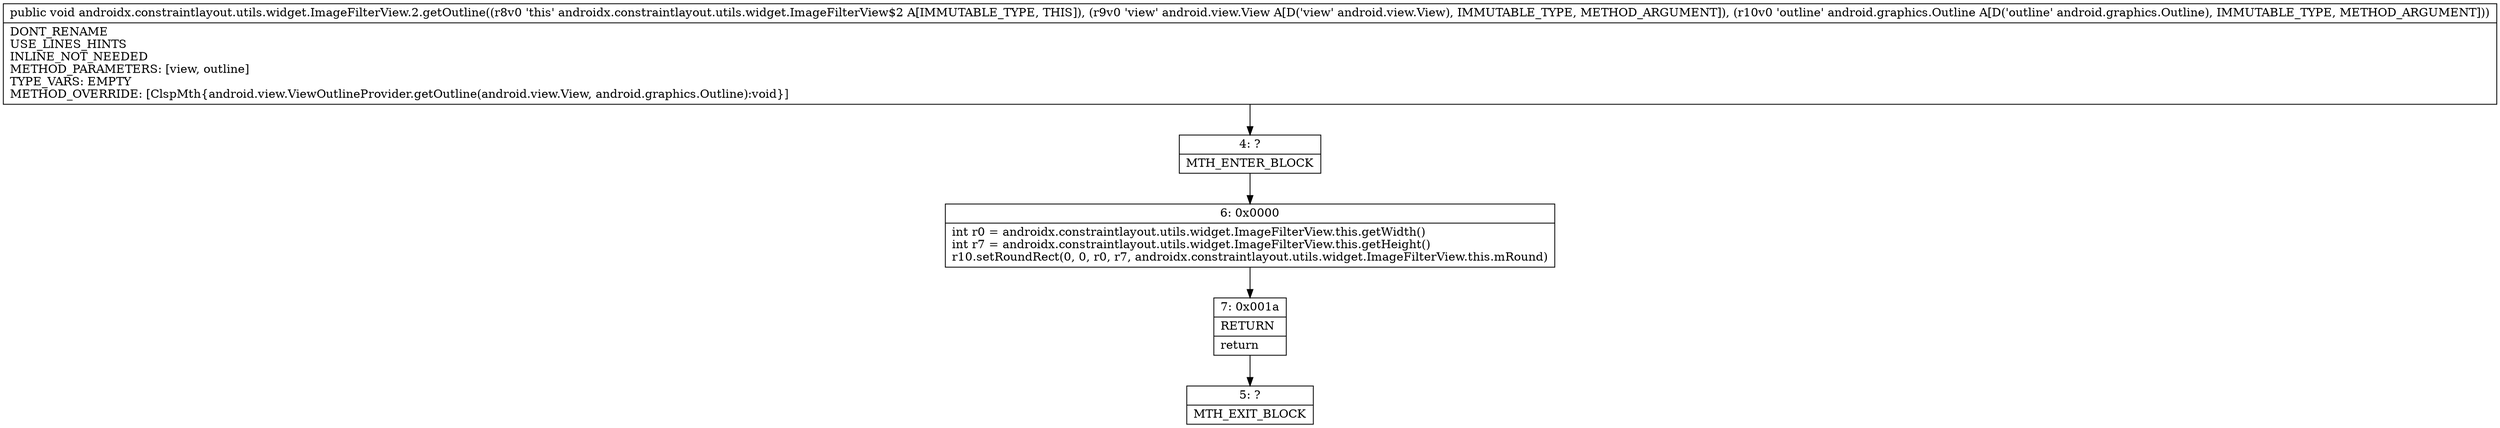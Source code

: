 digraph "CFG forandroidx.constraintlayout.utils.widget.ImageFilterView.2.getOutline(Landroid\/view\/View;Landroid\/graphics\/Outline;)V" {
Node_4 [shape=record,label="{4\:\ ?|MTH_ENTER_BLOCK\l}"];
Node_6 [shape=record,label="{6\:\ 0x0000|int r0 = androidx.constraintlayout.utils.widget.ImageFilterView.this.getWidth()\lint r7 = androidx.constraintlayout.utils.widget.ImageFilterView.this.getHeight()\lr10.setRoundRect(0, 0, r0, r7, androidx.constraintlayout.utils.widget.ImageFilterView.this.mRound)\l}"];
Node_7 [shape=record,label="{7\:\ 0x001a|RETURN\l|return\l}"];
Node_5 [shape=record,label="{5\:\ ?|MTH_EXIT_BLOCK\l}"];
MethodNode[shape=record,label="{public void androidx.constraintlayout.utils.widget.ImageFilterView.2.getOutline((r8v0 'this' androidx.constraintlayout.utils.widget.ImageFilterView$2 A[IMMUTABLE_TYPE, THIS]), (r9v0 'view' android.view.View A[D('view' android.view.View), IMMUTABLE_TYPE, METHOD_ARGUMENT]), (r10v0 'outline' android.graphics.Outline A[D('outline' android.graphics.Outline), IMMUTABLE_TYPE, METHOD_ARGUMENT]))  | DONT_RENAME\lUSE_LINES_HINTS\lINLINE_NOT_NEEDED\lMETHOD_PARAMETERS: [view, outline]\lTYPE_VARS: EMPTY\lMETHOD_OVERRIDE: [ClspMth\{android.view.ViewOutlineProvider.getOutline(android.view.View, android.graphics.Outline):void\}]\l}"];
MethodNode -> Node_4;Node_4 -> Node_6;
Node_6 -> Node_7;
Node_7 -> Node_5;
}

